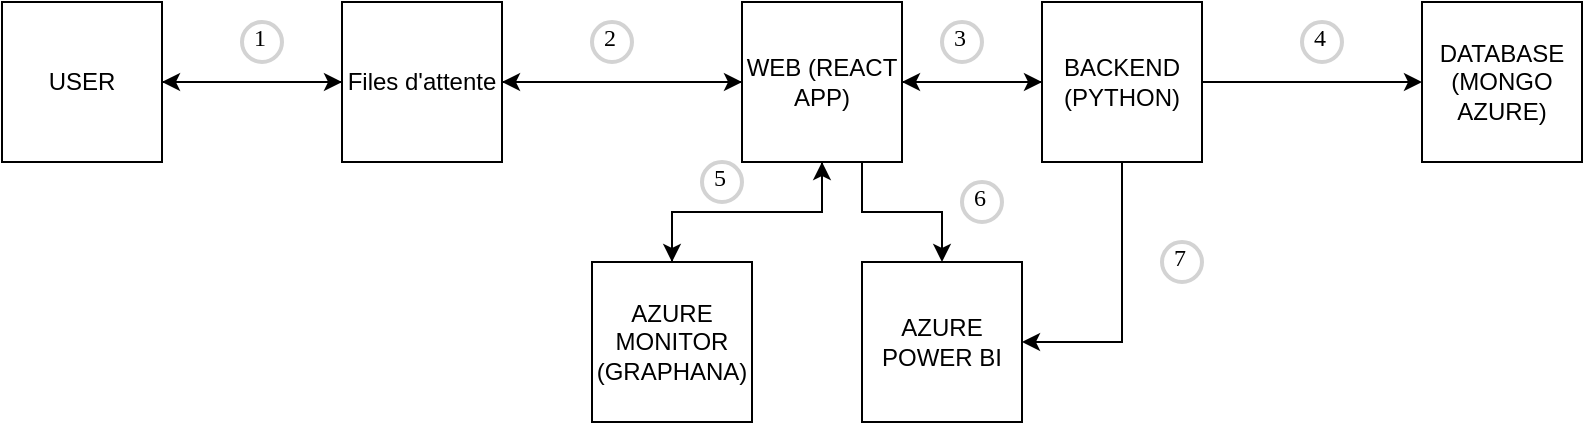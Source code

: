 <mxfile version="23.1.1" type="github">
  <diagram name="Page-1" id="K7jWccZm29jVIu_cC4zw">
    <mxGraphModel dx="1434" dy="772" grid="1" gridSize="10" guides="1" tooltips="1" connect="1" arrows="1" fold="1" page="1" pageScale="1" pageWidth="850" pageHeight="1100" math="0" shadow="0">
      <root>
        <mxCell id="0" />
        <mxCell id="1" parent="0" />
        <mxCell id="_FURXt_GBnnrolru8a_8-26" style="edgeStyle=orthogonalEdgeStyle;rounded=0;orthogonalLoop=1;jettySize=auto;html=1;exitX=1;exitY=0.5;exitDx=0;exitDy=0;entryX=1;entryY=0.5;entryDx=0;entryDy=0;" edge="1" parent="1" source="_FURXt_GBnnrolru8a_8-1" target="_FURXt_GBnnrolru8a_8-1">
          <mxGeometry relative="1" as="geometry" />
        </mxCell>
        <mxCell id="_FURXt_GBnnrolru8a_8-29" style="edgeStyle=orthogonalEdgeStyle;rounded=0;orthogonalLoop=1;jettySize=auto;html=1;exitX=1;exitY=0.5;exitDx=0;exitDy=0;" edge="1" parent="1" source="_FURXt_GBnnrolru8a_8-1" target="_FURXt_GBnnrolru8a_8-23">
          <mxGeometry relative="1" as="geometry" />
        </mxCell>
        <mxCell id="_FURXt_GBnnrolru8a_8-1" value="USER" style="whiteSpace=wrap;html=1;aspect=fixed;" vertex="1" parent="1">
          <mxGeometry x="50" y="320" width="80" height="80" as="geometry" />
        </mxCell>
        <mxCell id="_FURXt_GBnnrolru8a_8-9" style="edgeStyle=orthogonalEdgeStyle;rounded=0;orthogonalLoop=1;jettySize=auto;html=1;exitX=1;exitY=0.5;exitDx=0;exitDy=0;" edge="1" parent="1" source="_FURXt_GBnnrolru8a_8-2" target="_FURXt_GBnnrolru8a_8-3">
          <mxGeometry relative="1" as="geometry" />
        </mxCell>
        <mxCell id="_FURXt_GBnnrolru8a_8-37" style="edgeStyle=orthogonalEdgeStyle;rounded=0;orthogonalLoop=1;jettySize=auto;html=1;exitX=0;exitY=0.5;exitDx=0;exitDy=0;" edge="1" parent="1" source="_FURXt_GBnnrolru8a_8-2" target="_FURXt_GBnnrolru8a_8-23">
          <mxGeometry relative="1" as="geometry" />
        </mxCell>
        <mxCell id="_FURXt_GBnnrolru8a_8-39" style="edgeStyle=orthogonalEdgeStyle;rounded=0;orthogonalLoop=1;jettySize=auto;html=1;exitX=0.5;exitY=1;exitDx=0;exitDy=0;entryX=0.5;entryY=1;entryDx=0;entryDy=0;" edge="1" parent="1" source="_FURXt_GBnnrolru8a_8-2" target="_FURXt_GBnnrolru8a_8-2">
          <mxGeometry relative="1" as="geometry" />
        </mxCell>
        <mxCell id="_FURXt_GBnnrolru8a_8-42" style="edgeStyle=orthogonalEdgeStyle;rounded=0;orthogonalLoop=1;jettySize=auto;html=1;exitX=0.5;exitY=1;exitDx=0;exitDy=0;entryX=0.5;entryY=0;entryDx=0;entryDy=0;" edge="1" parent="1" source="_FURXt_GBnnrolru8a_8-2" target="_FURXt_GBnnrolru8a_8-24">
          <mxGeometry relative="1" as="geometry" />
        </mxCell>
        <mxCell id="_FURXt_GBnnrolru8a_8-46" style="edgeStyle=orthogonalEdgeStyle;rounded=0;orthogonalLoop=1;jettySize=auto;html=1;exitX=0.75;exitY=1;exitDx=0;exitDy=0;" edge="1" parent="1" source="_FURXt_GBnnrolru8a_8-2" target="_FURXt_GBnnrolru8a_8-44">
          <mxGeometry relative="1" as="geometry" />
        </mxCell>
        <mxCell id="_FURXt_GBnnrolru8a_8-2" value="WEB (REACT APP)" style="whiteSpace=wrap;html=1;aspect=fixed;" vertex="1" parent="1">
          <mxGeometry x="420" y="320" width="80" height="80" as="geometry" />
        </mxCell>
        <mxCell id="_FURXt_GBnnrolru8a_8-16" style="edgeStyle=orthogonalEdgeStyle;rounded=0;orthogonalLoop=1;jettySize=auto;html=1;exitX=1;exitY=0.5;exitDx=0;exitDy=0;entryX=0;entryY=0.5;entryDx=0;entryDy=0;" edge="1" parent="1" source="_FURXt_GBnnrolru8a_8-3" target="_FURXt_GBnnrolru8a_8-4">
          <mxGeometry relative="1" as="geometry" />
        </mxCell>
        <mxCell id="_FURXt_GBnnrolru8a_8-19" style="edgeStyle=orthogonalEdgeStyle;rounded=0;orthogonalLoop=1;jettySize=auto;html=1;exitX=0;exitY=0.5;exitDx=0;exitDy=0;" edge="1" parent="1" source="_FURXt_GBnnrolru8a_8-3" target="_FURXt_GBnnrolru8a_8-2">
          <mxGeometry relative="1" as="geometry" />
        </mxCell>
        <mxCell id="_FURXt_GBnnrolru8a_8-48" style="edgeStyle=orthogonalEdgeStyle;rounded=0;orthogonalLoop=1;jettySize=auto;html=1;exitX=0.5;exitY=1;exitDx=0;exitDy=0;entryX=1;entryY=0.5;entryDx=0;entryDy=0;" edge="1" parent="1" source="_FURXt_GBnnrolru8a_8-3" target="_FURXt_GBnnrolru8a_8-44">
          <mxGeometry relative="1" as="geometry" />
        </mxCell>
        <mxCell id="_FURXt_GBnnrolru8a_8-3" value="BACKEND&lt;br&gt;(PYTHON)" style="whiteSpace=wrap;html=1;aspect=fixed;" vertex="1" parent="1">
          <mxGeometry x="570" y="320" width="80" height="80" as="geometry" />
        </mxCell>
        <mxCell id="_FURXt_GBnnrolru8a_8-4" value="DATABASE (MONGO AZURE)" style="whiteSpace=wrap;html=1;aspect=fixed;" vertex="1" parent="1">
          <mxGeometry x="760" y="320" width="80" height="80" as="geometry" />
        </mxCell>
        <mxCell id="_FURXt_GBnnrolru8a_8-20" value="1" style="ellipse;whiteSpace=wrap;html=1;aspect=fixed;strokeWidth=2;fontFamily=Tahoma;spacingBottom=4;spacingRight=2;strokeColor=#d3d3d3;" vertex="1" parent="1">
          <mxGeometry x="170" y="330" width="20" height="20" as="geometry" />
        </mxCell>
        <mxCell id="_FURXt_GBnnrolru8a_8-21" value="2" style="ellipse;whiteSpace=wrap;html=1;aspect=fixed;strokeWidth=2;fontFamily=Tahoma;spacingBottom=4;spacingRight=2;strokeColor=#d3d3d3;" vertex="1" parent="1">
          <mxGeometry x="345" y="330" width="20" height="20" as="geometry" />
        </mxCell>
        <mxCell id="_FURXt_GBnnrolru8a_8-22" value="3" style="ellipse;whiteSpace=wrap;html=1;aspect=fixed;strokeWidth=2;fontFamily=Tahoma;spacingBottom=4;spacingRight=2;strokeColor=#d3d3d3;" vertex="1" parent="1">
          <mxGeometry x="520" y="330" width="20" height="20" as="geometry" />
        </mxCell>
        <mxCell id="_FURXt_GBnnrolru8a_8-31" style="edgeStyle=orthogonalEdgeStyle;rounded=0;orthogonalLoop=1;jettySize=auto;html=1;exitX=0;exitY=0.5;exitDx=0;exitDy=0;entryX=1;entryY=0.5;entryDx=0;entryDy=0;" edge="1" parent="1" source="_FURXt_GBnnrolru8a_8-23" target="_FURXt_GBnnrolru8a_8-1">
          <mxGeometry relative="1" as="geometry" />
        </mxCell>
        <mxCell id="_FURXt_GBnnrolru8a_8-34" style="edgeStyle=orthogonalEdgeStyle;rounded=0;orthogonalLoop=1;jettySize=auto;html=1;exitX=1;exitY=0.5;exitDx=0;exitDy=0;" edge="1" parent="1" source="_FURXt_GBnnrolru8a_8-23" target="_FURXt_GBnnrolru8a_8-2">
          <mxGeometry relative="1" as="geometry" />
        </mxCell>
        <mxCell id="_FURXt_GBnnrolru8a_8-23" value="Files d&#39;attente" style="whiteSpace=wrap;html=1;aspect=fixed;" vertex="1" parent="1">
          <mxGeometry x="220" y="320" width="80" height="80" as="geometry" />
        </mxCell>
        <mxCell id="_FURXt_GBnnrolru8a_8-43" style="edgeStyle=orthogonalEdgeStyle;rounded=0;orthogonalLoop=1;jettySize=auto;html=1;entryX=0.5;entryY=1;entryDx=0;entryDy=0;" edge="1" parent="1" source="_FURXt_GBnnrolru8a_8-24" target="_FURXt_GBnnrolru8a_8-2">
          <mxGeometry relative="1" as="geometry" />
        </mxCell>
        <mxCell id="_FURXt_GBnnrolru8a_8-24" value="AZURE MONITOR (GRAPHANA)" style="whiteSpace=wrap;html=1;aspect=fixed;" vertex="1" parent="1">
          <mxGeometry x="345" y="450" width="80" height="80" as="geometry" />
        </mxCell>
        <mxCell id="_FURXt_GBnnrolru8a_8-32" style="edgeStyle=orthogonalEdgeStyle;rounded=0;orthogonalLoop=1;jettySize=auto;html=1;exitX=0.5;exitY=1;exitDx=0;exitDy=0;" edge="1" parent="1" source="_FURXt_GBnnrolru8a_8-4" target="_FURXt_GBnnrolru8a_8-4">
          <mxGeometry relative="1" as="geometry" />
        </mxCell>
        <mxCell id="_FURXt_GBnnrolru8a_8-44" value="AZURE POWER BI" style="whiteSpace=wrap;html=1;aspect=fixed;" vertex="1" parent="1">
          <mxGeometry x="480" y="450" width="80" height="80" as="geometry" />
        </mxCell>
        <mxCell id="_FURXt_GBnnrolru8a_8-51" value="4" style="ellipse;whiteSpace=wrap;html=1;aspect=fixed;strokeWidth=2;fontFamily=Tahoma;spacingBottom=4;spacingRight=2;strokeColor=#d3d3d3;" vertex="1" parent="1">
          <mxGeometry x="700" y="330" width="20" height="20" as="geometry" />
        </mxCell>
        <mxCell id="_FURXt_GBnnrolru8a_8-52" value="5" style="ellipse;whiteSpace=wrap;html=1;aspect=fixed;strokeWidth=2;fontFamily=Tahoma;spacingBottom=4;spacingRight=2;strokeColor=#d3d3d3;" vertex="1" parent="1">
          <mxGeometry x="400" y="400" width="20" height="20" as="geometry" />
        </mxCell>
        <mxCell id="_FURXt_GBnnrolru8a_8-53" value="6" style="ellipse;whiteSpace=wrap;html=1;aspect=fixed;strokeWidth=2;fontFamily=Tahoma;spacingBottom=4;spacingRight=2;strokeColor=#d3d3d3;" vertex="1" parent="1">
          <mxGeometry x="530" y="410" width="20" height="20" as="geometry" />
        </mxCell>
        <mxCell id="_FURXt_GBnnrolru8a_8-54" value="7" style="ellipse;whiteSpace=wrap;html=1;aspect=fixed;strokeWidth=2;fontFamily=Tahoma;spacingBottom=4;spacingRight=2;strokeColor=#d3d3d3;" vertex="1" parent="1">
          <mxGeometry x="630" y="440" width="20" height="20" as="geometry" />
        </mxCell>
      </root>
    </mxGraphModel>
  </diagram>
</mxfile>
